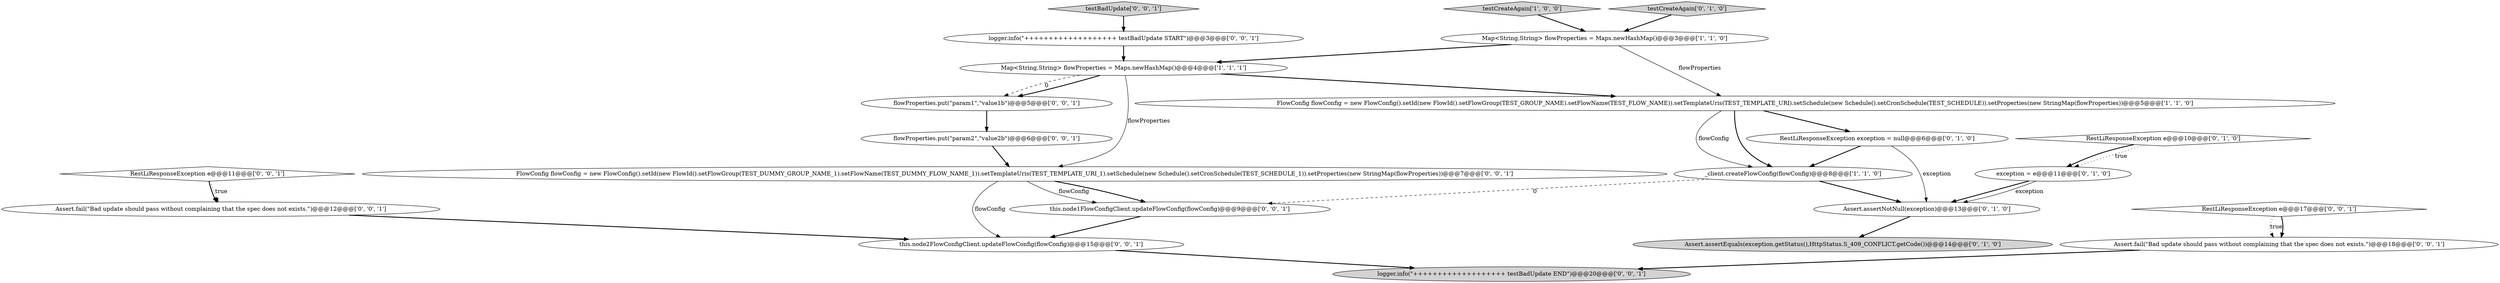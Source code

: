 digraph {
19 [style = filled, label = "logger.info(\"+++++++++++++++++++ testBadUpdate END\")@@@20@@@['0', '0', '1']", fillcolor = lightgray, shape = ellipse image = "AAA0AAABBB3BBB"];
3 [style = filled, label = "Map<String,String> flowProperties = Maps.newHashMap()@@@3@@@['1', '1', '0']", fillcolor = white, shape = ellipse image = "AAA0AAABBB1BBB"];
22 [style = filled, label = "FlowConfig flowConfig = new FlowConfig().setId(new FlowId().setFlowGroup(TEST_DUMMY_GROUP_NAME_1).setFlowName(TEST_DUMMY_FLOW_NAME_1)).setTemplateUris(TEST_TEMPLATE_URI_1).setSchedule(new Schedule().setCronSchedule(TEST_SCHEDULE_1)).setProperties(new StringMap(flowProperties))@@@7@@@['0', '0', '1']", fillcolor = white, shape = ellipse image = "AAA0AAABBB3BBB"];
12 [style = filled, label = "flowProperties.put(\"param1\",\"value1b\")@@@5@@@['0', '0', '1']", fillcolor = white, shape = ellipse image = "AAA0AAABBB3BBB"];
15 [style = filled, label = "Assert.fail(\"Bad update should pass without complaining that the spec does not exists.\")@@@12@@@['0', '0', '1']", fillcolor = white, shape = ellipse image = "AAA0AAABBB3BBB"];
7 [style = filled, label = "RestLiResponseException exception = null@@@6@@@['0', '1', '0']", fillcolor = white, shape = ellipse image = "AAA1AAABBB2BBB"];
0 [style = filled, label = "_client.createFlowConfig(flowConfig)@@@8@@@['1', '1', '0']", fillcolor = white, shape = ellipse image = "AAA0AAABBB1BBB"];
21 [style = filled, label = "flowProperties.put(\"param2\",\"value2b\")@@@6@@@['0', '0', '1']", fillcolor = white, shape = ellipse image = "AAA0AAABBB3BBB"];
11 [style = filled, label = "this.node1FlowConfigClient.updateFlowConfig(flowConfig)@@@9@@@['0', '0', '1']", fillcolor = white, shape = ellipse image = "AAA0AAABBB3BBB"];
16 [style = filled, label = "RestLiResponseException e@@@11@@@['0', '0', '1']", fillcolor = white, shape = diamond image = "AAA0AAABBB3BBB"];
4 [style = filled, label = "FlowConfig flowConfig = new FlowConfig().setId(new FlowId().setFlowGroup(TEST_GROUP_NAME).setFlowName(TEST_FLOW_NAME)).setTemplateUris(TEST_TEMPLATE_URI).setSchedule(new Schedule().setCronSchedule(TEST_SCHEDULE)).setProperties(new StringMap(flowProperties))@@@5@@@['1', '1', '0']", fillcolor = white, shape = ellipse image = "AAA0AAABBB1BBB"];
14 [style = filled, label = "testBadUpdate['0', '0', '1']", fillcolor = lightgray, shape = diamond image = "AAA0AAABBB3BBB"];
5 [style = filled, label = "RestLiResponseException e@@@10@@@['0', '1', '0']", fillcolor = white, shape = diamond image = "AAA0AAABBB2BBB"];
13 [style = filled, label = "this.node2FlowConfigClient.updateFlowConfig(flowConfig)@@@15@@@['0', '0', '1']", fillcolor = white, shape = ellipse image = "AAA0AAABBB3BBB"];
8 [style = filled, label = "exception = e@@@11@@@['0', '1', '0']", fillcolor = white, shape = ellipse image = "AAA0AAABBB2BBB"];
18 [style = filled, label = "logger.info(\"+++++++++++++++++++ testBadUpdate START\")@@@3@@@['0', '0', '1']", fillcolor = white, shape = ellipse image = "AAA0AAABBB3BBB"];
6 [style = filled, label = "Assert.assertEquals(exception.getStatus(),HttpStatus.S_409_CONFLICT.getCode())@@@14@@@['0', '1', '0']", fillcolor = lightgray, shape = ellipse image = "AAA1AAABBB2BBB"];
2 [style = filled, label = "Map<String,String> flowProperties = Maps.newHashMap()@@@4@@@['1', '1', '1']", fillcolor = white, shape = ellipse image = "AAA0AAABBB1BBB"];
20 [style = filled, label = "RestLiResponseException e@@@17@@@['0', '0', '1']", fillcolor = white, shape = diamond image = "AAA0AAABBB3BBB"];
9 [style = filled, label = "Assert.assertNotNull(exception)@@@13@@@['0', '1', '0']", fillcolor = white, shape = ellipse image = "AAA1AAABBB2BBB"];
10 [style = filled, label = "testCreateAgain['0', '1', '0']", fillcolor = lightgray, shape = diamond image = "AAA0AAABBB2BBB"];
17 [style = filled, label = "Assert.fail(\"Bad update should pass without complaining that the spec does not exists.\")@@@18@@@['0', '0', '1']", fillcolor = white, shape = ellipse image = "AAA0AAABBB3BBB"];
1 [style = filled, label = "testCreateAgain['1', '0', '0']", fillcolor = lightgray, shape = diamond image = "AAA0AAABBB1BBB"];
22->11 [style = bold, label=""];
4->0 [style = solid, label="flowConfig"];
5->8 [style = dotted, label="true"];
7->9 [style = solid, label="exception"];
4->7 [style = bold, label=""];
2->4 [style = bold, label=""];
5->8 [style = bold, label=""];
8->9 [style = bold, label=""];
18->2 [style = bold, label=""];
21->22 [style = bold, label=""];
13->19 [style = bold, label=""];
14->18 [style = bold, label=""];
3->4 [style = solid, label="flowProperties"];
3->2 [style = bold, label=""];
17->19 [style = bold, label=""];
0->9 [style = bold, label=""];
12->21 [style = bold, label=""];
16->15 [style = bold, label=""];
20->17 [style = dotted, label="true"];
16->15 [style = dotted, label="true"];
10->3 [style = bold, label=""];
9->6 [style = bold, label=""];
22->13 [style = solid, label="flowConfig"];
1->3 [style = bold, label=""];
0->11 [style = dashed, label="0"];
7->0 [style = bold, label=""];
15->13 [style = bold, label=""];
11->13 [style = bold, label=""];
20->17 [style = bold, label=""];
22->11 [style = solid, label="flowConfig"];
2->22 [style = solid, label="flowProperties"];
4->0 [style = bold, label=""];
2->12 [style = bold, label=""];
2->12 [style = dashed, label="0"];
8->9 [style = solid, label="exception"];
}
